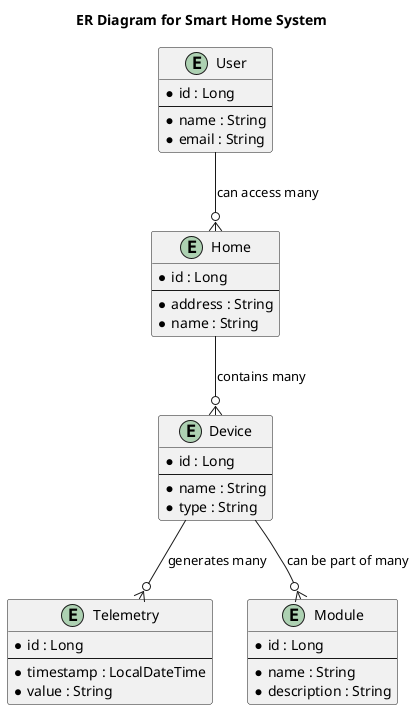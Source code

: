 
@startuml
!define Table(x) class x as "x" << (T,#FFAAAA) >>

title ER Diagram for Smart Home System

'Entities
entity "User" as user {
    * id : Long
    --
    * name : String
    * email : String
}

entity "Home" as home {
    * id : Long
    --
    * address : String
    * name : String
}

entity "Device" as device {
    * id : Long
    --
    * name : String
    * type : String
}

entity "Telemetry" as telemetry {
    * id : Long
    --
    * timestamp : LocalDateTime
    * value : String
}

entity "Module" as module {
    * id : Long
    --
    * name : String
    * description : String
}

'Relationships
user --o{ home : "can access many"
home --o{ device : "contains many"
device --o{ telemetry : "generates many"
device --o{ module : "can be part of many"

@enduml
